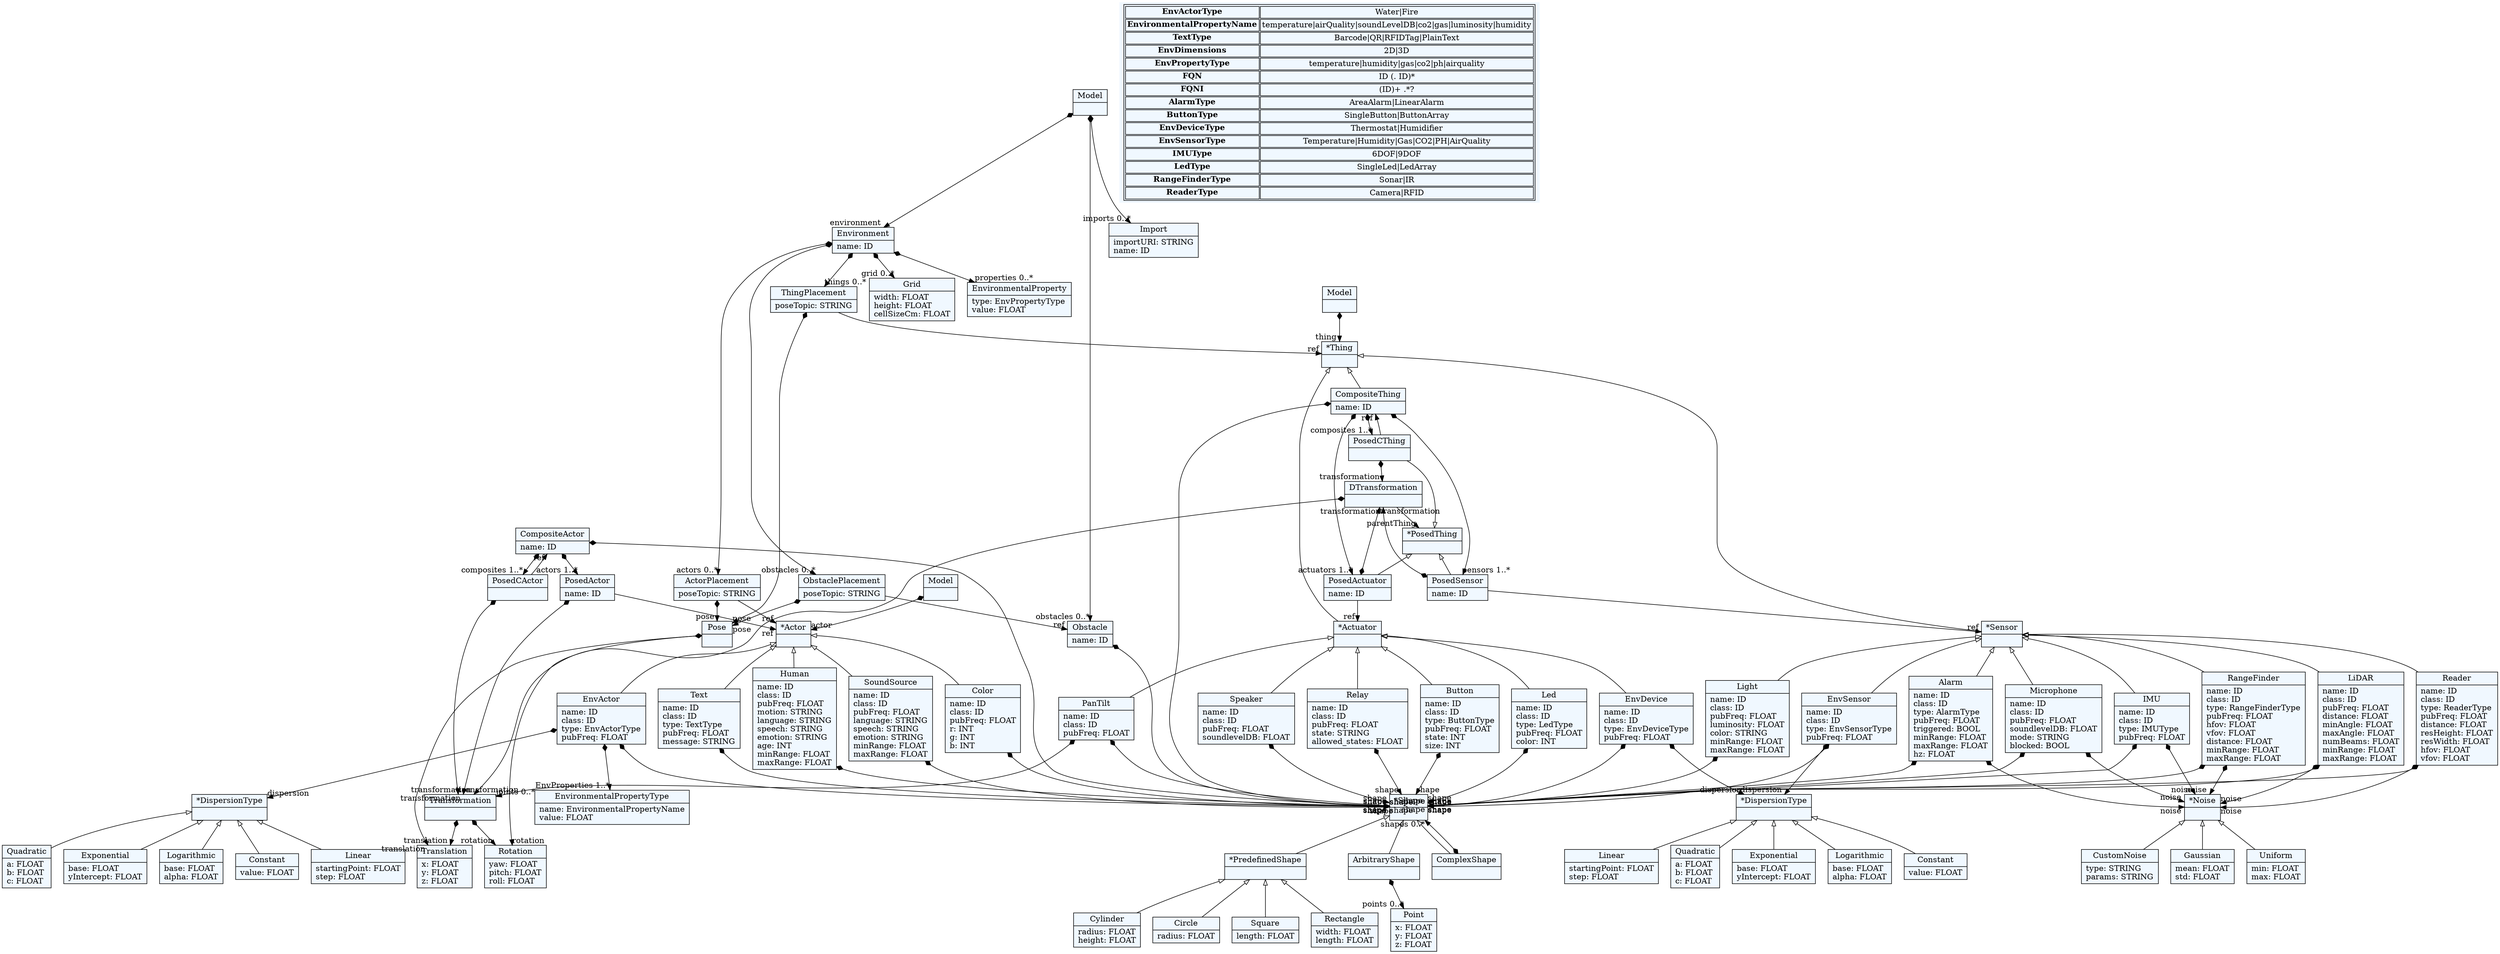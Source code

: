
    digraph textX {
    fontname = "Bitstream Vera Sans"
    fontsize = 8
    node[
        shape=record,
        style=filled,
        fillcolor=aliceblue
    ]
    nodesep = 0.3
    edge[dir=black,arrowtail=empty]


2371357892800[ label="{Model|}"]

2371357686960[ label="{ThingPlacement|poseTopic: STRING\l}"]

2371357678128[ label="{ActorPlacement|poseTopic: STRING\l}"]

2371357682496[ label="{ObstaclePlacement|poseTopic: STRING\l}"]

2371357806896[ label="{Environment|name: ID\l}"]

2371357812512[ label="{Grid|width: FLOAT\lheight: FLOAT\lcellSizeCm: FLOAT\l}"]

2371357812848[ label="{Obstacle|name: ID\l}"]

2371356452160[ label="{EnvironmentalProperty|type: EnvPropertyType\lvalue: FLOAT\l}"]

2371356456336[ label="{Import|importURI: STRING\lname: ID\l}"]

2371356454464[ label="{Model|}"]

2371356454560[ label="{*Thing|}"]

2371356454656[ label="{CompositeThing|name: ID\l}"]

2371356454704[ label="{*PosedThing|}"]

2371356454848[ label="{PosedCThing|}"]

2371356455568[ label="{PosedSensor|name: ID\l}"]

2371356456000[ label="{PosedActuator|name: ID\l}"]

2371356456144[ label="{*Sensor|}"]

2371356456624[ label="{EnvSensor|name: ID\lclass: ID\ltype: EnvSensorType\lpubFreq: FLOAT\l}"]

2371356456816[ label="{RangeFinder|name: ID\lclass: ID\ltype: RangeFinderType\lpubFreq: FLOAT\lhfov: FLOAT\lvfov: FLOAT\ldistance: FLOAT\lminRange: FLOAT\lmaxRange: FLOAT\l}"]

2371356456960[ label="{LiDAR|name: ID\lclass: ID\lpubFreq: FLOAT\ldistance: FLOAT\lminAngle: FLOAT\lmaxAngle: FLOAT\lnumBeams: FLOAT\lminRange: FLOAT\lmaxRange: FLOAT\l}"]

2371356457104[ label="{Reader|name: ID\lclass: ID\ltype: ReaderType\lpubFreq: FLOAT\ldistance: FLOAT\lresHeight: FLOAT\lresWidth: FLOAT\lhfov: FLOAT\lvfov: FLOAT\l}"]

2371356457392[ label="{Alarm|name: ID\lclass: ID\ltype: AlarmType\lpubFreq: FLOAT\ltriggered: BOOL\lminRange: FLOAT\lmaxRange: FLOAT\lhz: FLOAT\l}"]

2371356457584[ label="{Microphone|name: ID\lclass: ID\lpubFreq: FLOAT\lsoundlevelDB: FLOAT\lmode: STRING\lblocked: BOOL\l}"]

2371356457680[ label="{Light|name: ID\lclass: ID\lpubFreq: FLOAT\lluminosity: FLOAT\lcolor: STRING\lminRange: FLOAT\lmaxRange: FLOAT\l}"]

2371356457776[ label="{IMU|name: ID\lclass: ID\ltype: IMUType\lpubFreq: FLOAT\l}"]

2371356457968[ label="{*Actuator|}"]

2371356458064[ label="{PanTilt|name: ID\lclass: ID\lpubFreq: FLOAT\l}"]

2371356458112[ label="{EnvDevice|name: ID\lclass: ID\ltype: EnvDeviceType\lpubFreq: FLOAT\l}"]

2371356458304[ label="{Relay|name: ID\lclass: ID\lpubFreq: FLOAT\lstate: STRING\lallowed_states: FLOAT\l}"]

2371356458496[ label="{Button|name: ID\lclass: ID\ltype: ButtonType\lpubFreq: FLOAT\lstate: INT\lsize: INT\l}"]

2371356458640[ label="{Led|name: ID\lclass: ID\ltype: LedType\lpubFreq: FLOAT\lcolor: INT\l}"]

2371356458736[ label="{Speaker|name: ID\lclass: ID\lpubFreq: FLOAT\lsoundlevelDB: FLOAT\l}"]

2371356458832[ label="{*Noise|}"]

2371356458928[ label="{Gaussian|mean: FLOAT\lstd: FLOAT\l}"]

2371356590160[ label="{Uniform|min: FLOAT\lmax: FLOAT\l}"]

2371356590256[ label="{CustomNoise|type: STRING\lparams: STRING\l}"]

2371356590304[ label="{DTransformation|}"]

2371356590400[ label="{*DispersionType|}"]

2371356590496[ label="{Constant|value: FLOAT\l}"]

2371356590592[ label="{Linear|startingPoint: FLOAT\lstep: FLOAT\l}"]

2371356590688[ label="{Quadratic|a: FLOAT\lb: FLOAT\lc: FLOAT\l}"]

2371356590784[ label="{Exponential|base: FLOAT\lyIntercept: FLOAT\l}"]

2371356590880[ label="{Logarithmic|base: FLOAT\lalpha: FLOAT\l}"]

2371356590976[ label="{Model|}"]

2371356591072[ label="{CompositeActor|name: ID\l}"]

2371356591168[ label="{PosedActor|name: ID\l}"]

2371356591264[ label="{PosedCActor|}"]

2371356591360[ label="{*Actor|}"]

2371356591408[ label="{SoundSource|name: ID\lclass: ID\lpubFreq: FLOAT\llanguage: STRING\lspeech: STRING\lemotion: STRING\lminRange: FLOAT\lmaxRange: FLOAT\l}"]

2371356591504[ label="{Color|name: ID\lclass: ID\lpubFreq: FLOAT\lr: INT\lg: INT\lb: INT\l}"]

2371356591600[ label="{Text|name: ID\lclass: ID\ltype: TextType\lpubFreq: FLOAT\lmessage: STRING\l}"]

2371356591792[ label="{EnvActor|name: ID\lclass: ID\ltype: EnvActorType\lpubFreq: FLOAT\l}"]

2371356591984[ label="{EnvironmentalPropertyType|name: EnvironmentalPropertyName\lvalue: FLOAT\l}"]

2371356592176[ label="{Human|name: ID\lclass: ID\lpubFreq: FLOAT\lmotion: STRING\llanguage: STRING\lspeech: STRING\lemotion: STRING\lage: INT\lminRange: FLOAT\lmaxRange: FLOAT\l}"]

2371356592272[ label="{*DispersionType|}"]

2371356592368[ label="{Constant|value: FLOAT\l}"]

2371356592464[ label="{Linear|startingPoint: FLOAT\lstep: FLOAT\l}"]

2371356592560[ label="{Quadratic|a: FLOAT\lb: FLOAT\lc: FLOAT\l}"]

2371317960192[ label="{Exponential|base: FLOAT\lyIntercept: FLOAT\l}"]

2371356592656[ label="{Logarithmic|base: FLOAT\lalpha: FLOAT\l}"]

2371356592752[ label="{Point|x: FLOAT\ly: FLOAT\lz: FLOAT\l}"]

2371356592848[ label="{Translation|x: FLOAT\ly: FLOAT\lz: FLOAT\l}"]

2371356592944[ label="{Rotation|yaw: FLOAT\lpitch: FLOAT\lroll: FLOAT\l}"]

2371356593040[ label="{Transformation|}"]

2371356593136[ label="{Pose|}"]

2371356593232[ label="{*Shape|}"]

2371356593328[ label="{ComplexShape|}"]

2371356593424[ label="{*PredefinedShape|}"]

2371356593472[ label="{Circle|radius: FLOAT\l}"]

2371356593568[ label="{Square|length: FLOAT\l}"]

2371356593664[ label="{Rectangle|width: FLOAT\llength: FLOAT\l}"]

2371356593760[ label="{Cylinder|radius: FLOAT\lheight: FLOAT\l}"]

2371356593856[ label="{ArbitraryShape|}"]



2371357892800 -> 2371356456336[arrowtail=diamond, dir=both, headlabel="imports 0..*"]
2371357892800 -> 2371357806896[arrowtail=diamond, dir=both, headlabel="environment "]
2371357892800 -> 2371357812848[arrowtail=diamond, dir=both, headlabel="obstacles 0..*"]
2371357686960 -> 2371356454560[headlabel="ref "]
2371357686960 -> 2371356593136[arrowtail=diamond, dir=both, headlabel="pose "]
2371357678128 -> 2371356591360[headlabel="ref "]
2371357678128 -> 2371356593136[arrowtail=diamond, dir=both, headlabel="pose "]
2371357682496 -> 2371357812848[headlabel="ref "]
2371357682496 -> 2371356593136[arrowtail=diamond, dir=both, headlabel="pose "]
2371357806896 -> 2371357812512[arrowtail=diamond, dir=both, headlabel="grid 0..*"]
2371357806896 -> 2371356452160[arrowtail=diamond, dir=both, headlabel="properties 0..*"]
2371357806896 -> 2371357686960[arrowtail=diamond, dir=both, headlabel="things 0..*"]
2371357806896 -> 2371357678128[arrowtail=diamond, dir=both, headlabel="actors 0..*"]
2371357806896 -> 2371357682496[arrowtail=diamond, dir=both, headlabel="obstacles 0..*"]
2371357812848 -> 2371356593232[arrowtail=diamond, dir=both, headlabel="shape "]
2371356454464 -> 2371356454560[arrowtail=diamond, dir=both, headlabel="thing "]
2371356454560 -> 2371356456144 [dir=back]
2371356454560 -> 2371356457968 [dir=back]
2371356454560 -> 2371356454656 [dir=back]
2371356454656 -> 2371356593232[arrowtail=diamond, dir=both, headlabel="shape "]
2371356454656 -> 2371356455568[arrowtail=diamond, dir=both, headlabel="sensors 1..*"]
2371356454656 -> 2371356456000[arrowtail=diamond, dir=both, headlabel="actuators 1..*"]
2371356454656 -> 2371356454848[arrowtail=diamond, dir=both, headlabel="composites 1..*"]
2371356454704 -> 2371356455568 [dir=back]
2371356454704 -> 2371356456000 [dir=back]
2371356454704 -> 2371356454848 [dir=back]
2371356454848 -> 2371356454656[headlabel="ref "]
2371356454848 -> 2371356590304[arrowtail=diamond, dir=both, headlabel="transformation "]
2371356455568 -> 2371356456144[headlabel="ref "]
2371356455568 -> 2371356590304[arrowtail=diamond, dir=both, headlabel="transformation "]
2371356456000 -> 2371356457968[headlabel="ref "]
2371356456000 -> 2371356590304[arrowtail=diamond, dir=both, headlabel="transformation "]
2371356456144 -> 2371356456624 [dir=back]
2371356456144 -> 2371356456816 [dir=back]
2371356456144 -> 2371356456960 [dir=back]
2371356456144 -> 2371356457104 [dir=back]
2371356456144 -> 2371356457392 [dir=back]
2371356456144 -> 2371356457584 [dir=back]
2371356456144 -> 2371356457680 [dir=back]
2371356456144 -> 2371356457776 [dir=back]
2371356456624 -> 2371356590400[arrowtail=diamond, dir=both, headlabel="dispersion "]
2371356456624 -> 2371356593232[arrowtail=diamond, dir=both, headlabel="shape "]
2371356456816 -> 2371356593232[arrowtail=diamond, dir=both, headlabel="shape "]
2371356456816 -> 2371356458832[arrowtail=diamond, dir=both, headlabel="noise "]
2371356456960 -> 2371356593232[arrowtail=diamond, dir=both, headlabel="shape "]
2371356456960 -> 2371356458832[arrowtail=diamond, dir=both, headlabel="noise "]
2371356457104 -> 2371356593232[arrowtail=diamond, dir=both, headlabel="shape "]
2371356457104 -> 2371356458832[arrowtail=diamond, dir=both, headlabel="noise "]
2371356457392 -> 2371356593232[arrowtail=diamond, dir=both, headlabel="shape "]
2371356457392 -> 2371356458832[arrowtail=diamond, dir=both, headlabel="noise "]
2371356457584 -> 2371356593232[arrowtail=diamond, dir=both, headlabel="shape "]
2371356457584 -> 2371356458832[arrowtail=diamond, dir=both, headlabel="noise "]
2371356457680 -> 2371356593232[arrowtail=diamond, dir=both, headlabel="shape "]
2371356457776 -> 2371356593232[arrowtail=diamond, dir=both, headlabel="shape "]
2371356457776 -> 2371356458832[arrowtail=diamond, dir=both, headlabel="noise "]
2371356457968 -> 2371356458064 [dir=back]
2371356457968 -> 2371356458112 [dir=back]
2371356457968 -> 2371356458304 [dir=back]
2371356457968 -> 2371356458496 [dir=back]
2371356457968 -> 2371356458640 [dir=back]
2371356457968 -> 2371356458736 [dir=back]
2371356458064 -> 2371356593040[arrowtail=diamond, dir=both, headlabel="joints 0..*"]
2371356458064 -> 2371356593232[arrowtail=diamond, dir=both, headlabel="shape "]
2371356458112 -> 2371356590400[arrowtail=diamond, dir=both, headlabel="dispersion "]
2371356458112 -> 2371356593232[arrowtail=diamond, dir=both, headlabel="shape "]
2371356458304 -> 2371356593232[arrowtail=diamond, dir=both, headlabel="shape "]
2371356458496 -> 2371356593232[arrowtail=diamond, dir=both, headlabel="shape "]
2371356458640 -> 2371356593232[arrowtail=diamond, dir=both, headlabel="shape "]
2371356458736 -> 2371356593232[arrowtail=diamond, dir=both, headlabel="shape "]
2371356458832 -> 2371356458928 [dir=back]
2371356458832 -> 2371356590160 [dir=back]
2371356458832 -> 2371356590256 [dir=back]
2371356590304 -> 2371356593040[arrowtail=diamond, dir=both, headlabel="transformation "]
2371356590304 -> 2371356454704[headlabel="parentThing "]
2371356590400 -> 2371356590496 [dir=back]
2371356590400 -> 2371356590592 [dir=back]
2371356590400 -> 2371356590688 [dir=back]
2371356590400 -> 2371356590784 [dir=back]
2371356590400 -> 2371356590880 [dir=back]
2371356590976 -> 2371356591360[arrowtail=diamond, dir=both, headlabel="actor "]
2371356591072 -> 2371356593232[arrowtail=diamond, dir=both, headlabel="shape "]
2371356591072 -> 2371356591168[arrowtail=diamond, dir=both, headlabel="actors 1..*"]
2371356591072 -> 2371356591264[arrowtail=diamond, dir=both, headlabel="composites 1..*"]
2371356591168 -> 2371356591360[headlabel="ref "]
2371356591168 -> 2371356593040[arrowtail=diamond, dir=both, headlabel="transformation "]
2371356591264 -> 2371356591072[headlabel="ref "]
2371356591264 -> 2371356593040[arrowtail=diamond, dir=both, headlabel="transformation "]
2371356591360 -> 2371356591408 [dir=back]
2371356591360 -> 2371356591504 [dir=back]
2371356591360 -> 2371356591600 [dir=back]
2371356591360 -> 2371356591792 [dir=back]
2371356591360 -> 2371356592176 [dir=back]
2371356591408 -> 2371356593232[arrowtail=diamond, dir=both, headlabel="shape "]
2371356591504 -> 2371356593232[arrowtail=diamond, dir=both, headlabel="shape "]
2371356591600 -> 2371356593232[arrowtail=diamond, dir=both, headlabel="shape "]
2371356591792 -> 2371356591984[arrowtail=diamond, dir=both, headlabel="EnvProperties 1..*"]
2371356591792 -> 2371356592272[arrowtail=diamond, dir=both, headlabel="dispersion "]
2371356591792 -> 2371356593232[arrowtail=diamond, dir=both, headlabel="shape "]
2371356592176 -> 2371356593232[arrowtail=diamond, dir=both, headlabel="shape "]
2371356592272 -> 2371356592368 [dir=back]
2371356592272 -> 2371356592464 [dir=back]
2371356592272 -> 2371356592560 [dir=back]
2371356592272 -> 2371317960192 [dir=back]
2371356592272 -> 2371356592656 [dir=back]
2371356593040 -> 2371356592848[arrowtail=diamond, dir=both, headlabel="translation "]
2371356593040 -> 2371356592944[arrowtail=diamond, dir=both, headlabel="rotation "]
2371356593136 -> 2371356592848[arrowtail=diamond, dir=both, headlabel="translation "]
2371356593136 -> 2371356592944[arrowtail=diamond, dir=both, headlabel="rotation "]
2371356593232 -> 2371356593424 [dir=back]
2371356593232 -> 2371356593856 [dir=back]
2371356593232 -> 2371356593328 [dir=back]
2371356593328 -> 2371356593232[arrowtail=diamond, dir=both, headlabel="shapes 0..*"]
2371356593424 -> 2371356593472 [dir=back]
2371356593424 -> 2371356593568 [dir=back]
2371356593424 -> 2371356593664 [dir=back]
2371356593424 -> 2371356593760 [dir=back]
2371356593856 -> 2371356592752[arrowtail=diamond, dir=both, headlabel="points 0..*"]
match_rules [ shape=plaintext, label=< <table>
	<tr>
		<td><b>EnvActorType</b></td><td>Water|Fire</td>
	</tr>
	<tr>
		<td><b>EnvironmentalPropertyName</b></td><td>temperature|airQuality|soundLevelDB|co2|gas|luminosity|humidity</td>
	</tr>
	<tr>
		<td><b>TextType</b></td><td>Barcode|QR|RFIDTag|PlainText</td>
	</tr>
	<tr>
		<td><b>EnvDimensions</b></td><td>2D|3D</td>
	</tr>
	<tr>
		<td><b>EnvPropertyType</b></td><td>temperature|humidity|gas|co2|ph|airquality</td>
	</tr>
	<tr>
		<td><b>FQN</b></td><td>ID (. ID)*</td>
	</tr>
	<tr>
		<td><b>FQNI</b></td><td>(ID)+ .*?</td>
	</tr>
	<tr>
		<td><b>AlarmType</b></td><td>AreaAlarm|LinearAlarm</td>
	</tr>
	<tr>
		<td><b>ButtonType</b></td><td>SingleButton|ButtonArray</td>
	</tr>
	<tr>
		<td><b>EnvDeviceType</b></td><td>Thermostat|Humidifier</td>
	</tr>
	<tr>
		<td><b>EnvSensorType</b></td><td>Temperature|Humidity|Gas|CO2|PH|AirQuality</td>
	</tr>
	<tr>
		<td><b>IMUType</b></td><td>6DOF|9DOF</td>
	</tr>
	<tr>
		<td><b>LedType</b></td><td>SingleLed|LedArray</td>
	</tr>
	<tr>
		<td><b>RangeFinderType</b></td><td>Sonar|IR</td>
	</tr>
	<tr>
		<td><b>ReaderType</b></td><td>Camera|RFID</td>
	</tr>
</table> >]


}
